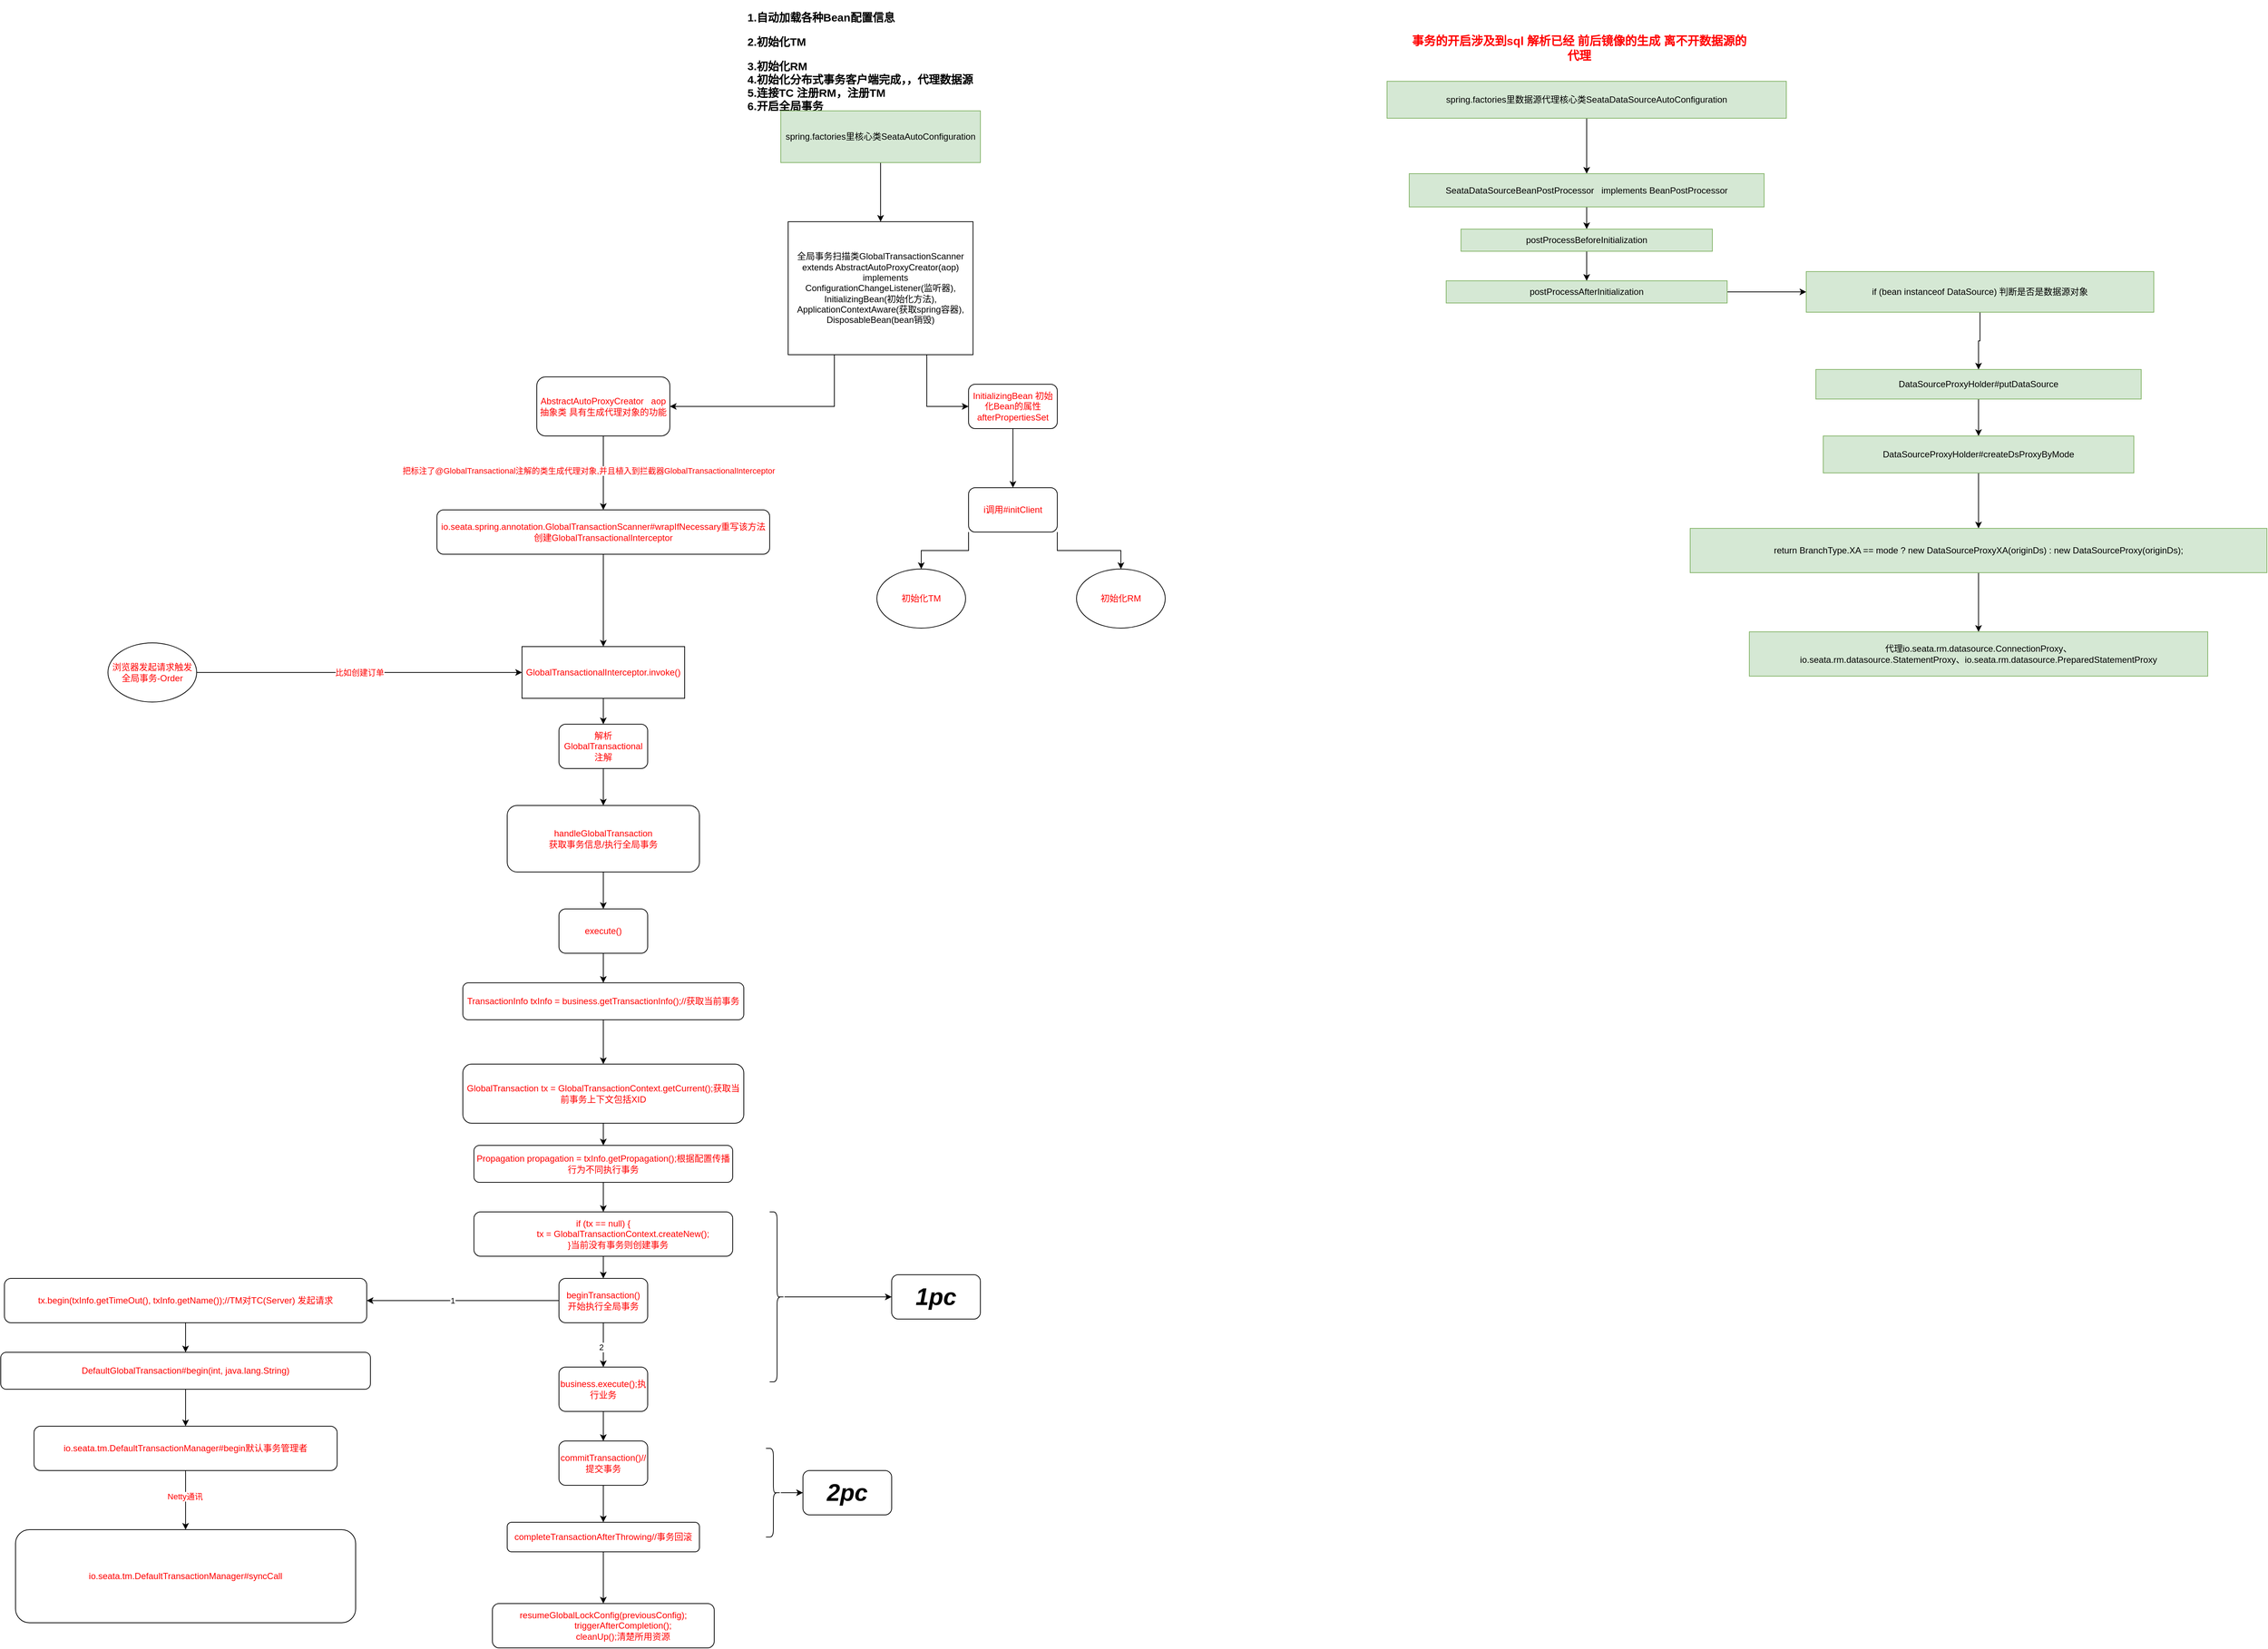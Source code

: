 <mxfile version="24.4.3" type="github">
  <diagram name="第 1 页" id="ZycuExzJnoT6AE0Q76C5">
    <mxGraphModel dx="2911" dy="1861" grid="1" gridSize="10" guides="1" tooltips="1" connect="1" arrows="1" fold="1" page="1" pageScale="1" pageWidth="827" pageHeight="1169" math="0" shadow="0">
      <root>
        <mxCell id="0" />
        <mxCell id="1" parent="0" />
        <mxCell id="teYCJ3rC2_9tq7Tjygq5-1" value="&lt;p style=&quot;font-size: 15px;&quot;&gt;&lt;font style=&quot;font-size: 15px;&quot;&gt;&lt;b&gt;1.自动加载各种Bean配置信息&lt;/b&gt;&lt;/font&gt;&lt;/p&gt;&lt;p style=&quot;font-size: 15px;&quot;&gt;&lt;span style=&quot;background-color: initial;&quot;&gt;&lt;font style=&quot;font-size: 15px;&quot;&gt;&lt;b&gt;2.初始化TM&lt;/b&gt;&lt;/font&gt;&lt;/span&gt;&lt;/p&gt;&lt;div style=&quot;font-size: 15px;&quot;&gt;&lt;font style=&quot;font-size: 15px;&quot;&gt;&lt;b&gt;3.初始化RM&lt;/b&gt;&lt;/font&gt;&lt;/div&gt;&lt;div style=&quot;font-size: 15px;&quot;&gt;&lt;font style=&quot;font-size: 15px;&quot;&gt;&lt;b&gt;4.初始化分布式事务客户端完成，，代理数据源&lt;/b&gt;&lt;/font&gt;&lt;/div&gt;&lt;div style=&quot;font-size: 15px;&quot;&gt;&lt;font style=&quot;font-size: 15px;&quot;&gt;&lt;b&gt;5.连接TC 注册RM，注册TM&lt;/b&gt;&lt;/font&gt;&lt;/div&gt;&lt;div style=&quot;font-size: 15px;&quot;&gt;&lt;font style=&quot;font-size: 15px;&quot;&gt;&lt;b&gt;6.开启全局事务&lt;/b&gt;&lt;/font&gt;&lt;/div&gt;" style="text;html=1;strokeColor=none;fillColor=none;spacing=5;spacingTop=-20;whiteSpace=wrap;overflow=hidden;rounded=0;" parent="1" vertex="1">
          <mxGeometry x="-10" y="-60" width="400" height="140" as="geometry" />
        </mxCell>
        <mxCell id="teYCJ3rC2_9tq7Tjygq5-4" value="" style="edgeStyle=orthogonalEdgeStyle;rounded=0;orthogonalLoop=1;jettySize=auto;html=1;" parent="1" source="teYCJ3rC2_9tq7Tjygq5-2" target="teYCJ3rC2_9tq7Tjygq5-3" edge="1">
          <mxGeometry relative="1" as="geometry" />
        </mxCell>
        <mxCell id="teYCJ3rC2_9tq7Tjygq5-2" value="spring.factories里核心类SeataAutoConfiguration" style="text;html=1;strokeColor=#82b366;fillColor=#d5e8d4;align=center;verticalAlign=middle;whiteSpace=wrap;rounded=0;" parent="1" vertex="1">
          <mxGeometry x="40" y="80" width="270" height="70" as="geometry" />
        </mxCell>
        <mxCell id="teYCJ3rC2_9tq7Tjygq5-8" style="edgeStyle=orthogonalEdgeStyle;rounded=0;orthogonalLoop=1;jettySize=auto;html=1;exitX=0.75;exitY=1;exitDx=0;exitDy=0;entryX=0;entryY=0.5;entryDx=0;entryDy=0;fontColor=#FF0000;" parent="1" source="teYCJ3rC2_9tq7Tjygq5-3" target="teYCJ3rC2_9tq7Tjygq5-6" edge="1">
          <mxGeometry relative="1" as="geometry" />
        </mxCell>
        <mxCell id="teYCJ3rC2_9tq7Tjygq5-9" style="edgeStyle=orthogonalEdgeStyle;rounded=0;orthogonalLoop=1;jettySize=auto;html=1;exitX=0.25;exitY=1;exitDx=0;exitDy=0;entryX=1;entryY=0.5;entryDx=0;entryDy=0;fontColor=#FF0000;" parent="1" source="teYCJ3rC2_9tq7Tjygq5-3" target="teYCJ3rC2_9tq7Tjygq5-5" edge="1">
          <mxGeometry relative="1" as="geometry" />
        </mxCell>
        <mxCell id="teYCJ3rC2_9tq7Tjygq5-3" value="全局事务扫描类GlobalTransactionScanner extends AbstractAutoProxyCreator(aop)&lt;div&gt;&amp;nbsp; &amp;nbsp; implements ConfigurationChangeListener(监听器), InitializingBean(初始化方法), ApplicationContextAware(获取spring容器), DisposableBean(bean销毁)&lt;/div&gt;" style="whiteSpace=wrap;html=1;" parent="1" vertex="1">
          <mxGeometry x="50" y="230" width="250" height="180" as="geometry" />
        </mxCell>
        <mxCell id="teYCJ3rC2_9tq7Tjygq5-11" value="" style="edgeStyle=orthogonalEdgeStyle;rounded=0;orthogonalLoop=1;jettySize=auto;html=1;fontColor=#FF0000;" parent="1" source="teYCJ3rC2_9tq7Tjygq5-5" target="teYCJ3rC2_9tq7Tjygq5-10" edge="1">
          <mxGeometry relative="1" as="geometry" />
        </mxCell>
        <mxCell id="teYCJ3rC2_9tq7Tjygq5-12" value="把标注了@GlobalTransactional注解的类生成代理对象,并且植入到拦截器GlobalTransactionalInterceptor" style="edgeLabel;html=1;align=center;verticalAlign=middle;resizable=0;points=[];fontColor=#FF0000;" parent="teYCJ3rC2_9tq7Tjygq5-11" vertex="1" connectable="0">
          <mxGeometry x="-0.064" y="1" relative="1" as="geometry">
            <mxPoint x="-21" as="offset" />
          </mxGeometry>
        </mxCell>
        <mxCell id="teYCJ3rC2_9tq7Tjygq5-5" value="&lt;font color=&quot;#ff0000&quot;&gt;AbstractAutoProxyCreator&amp;nbsp; &amp;nbsp;aop抽象类 具有生成代理对象的功能&lt;/font&gt;" style="rounded=1;whiteSpace=wrap;html=1;" parent="1" vertex="1">
          <mxGeometry x="-290" y="440" width="180" height="80" as="geometry" />
        </mxCell>
        <mxCell id="teYCJ3rC2_9tq7Tjygq5-14" value="" style="edgeStyle=orthogonalEdgeStyle;rounded=0;orthogonalLoop=1;jettySize=auto;html=1;fontColor=#FF0000;" parent="1" source="teYCJ3rC2_9tq7Tjygq5-6" target="teYCJ3rC2_9tq7Tjygq5-13" edge="1">
          <mxGeometry relative="1" as="geometry" />
        </mxCell>
        <mxCell id="teYCJ3rC2_9tq7Tjygq5-6" value="InitializingBean 初始化Bean的属性 afterPropertiesSet" style="rounded=1;whiteSpace=wrap;html=1;fontColor=#FF0000;" parent="1" vertex="1">
          <mxGeometry x="294" y="450" width="120" height="60" as="geometry" />
        </mxCell>
        <mxCell id="teYCJ3rC2_9tq7Tjygq5-23" style="edgeStyle=orthogonalEdgeStyle;rounded=0;orthogonalLoop=1;jettySize=auto;html=1;exitX=0.5;exitY=1;exitDx=0;exitDy=0;entryX=0.5;entryY=0;entryDx=0;entryDy=0;fontColor=#FF0000;" parent="1" source="teYCJ3rC2_9tq7Tjygq5-10" target="teYCJ3rC2_9tq7Tjygq5-20" edge="1">
          <mxGeometry relative="1" as="geometry" />
        </mxCell>
        <mxCell id="teYCJ3rC2_9tq7Tjygq5-10" value="io.seata.spring.annotation.GlobalTransactionScanner#wrapIfNecessary重写该方法&lt;br&gt;创建GlobalTransactionalInterceptor" style="rounded=1;whiteSpace=wrap;html=1;fontColor=#FF0000;" parent="1" vertex="1">
          <mxGeometry x="-425" y="620" width="450" height="60" as="geometry" />
        </mxCell>
        <mxCell id="teYCJ3rC2_9tq7Tjygq5-17" style="edgeStyle=orthogonalEdgeStyle;rounded=0;orthogonalLoop=1;jettySize=auto;html=1;exitX=0;exitY=1;exitDx=0;exitDy=0;fontColor=#FF0000;" parent="1" source="teYCJ3rC2_9tq7Tjygq5-13" target="teYCJ3rC2_9tq7Tjygq5-15" edge="1">
          <mxGeometry relative="1" as="geometry" />
        </mxCell>
        <mxCell id="teYCJ3rC2_9tq7Tjygq5-18" style="edgeStyle=orthogonalEdgeStyle;rounded=0;orthogonalLoop=1;jettySize=auto;html=1;exitX=1;exitY=1;exitDx=0;exitDy=0;fontColor=#FF0000;" parent="1" source="teYCJ3rC2_9tq7Tjygq5-13" target="teYCJ3rC2_9tq7Tjygq5-16" edge="1">
          <mxGeometry relative="1" as="geometry" />
        </mxCell>
        <mxCell id="teYCJ3rC2_9tq7Tjygq5-13" value="i调用#initClient" style="rounded=1;whiteSpace=wrap;html=1;fontColor=#FF0000;" parent="1" vertex="1">
          <mxGeometry x="294" y="590" width="120" height="60" as="geometry" />
        </mxCell>
        <mxCell id="teYCJ3rC2_9tq7Tjygq5-15" value="初始化TM" style="ellipse;whiteSpace=wrap;html=1;fontColor=#FF0000;" parent="1" vertex="1">
          <mxGeometry x="170" y="700" width="120" height="80" as="geometry" />
        </mxCell>
        <mxCell id="teYCJ3rC2_9tq7Tjygq5-16" value="初始化RM" style="ellipse;whiteSpace=wrap;html=1;fontColor=#FF0000;" parent="1" vertex="1">
          <mxGeometry x="440" y="700" width="120" height="80" as="geometry" />
        </mxCell>
        <mxCell id="teYCJ3rC2_9tq7Tjygq5-21" value="比如创建订单" style="edgeStyle=orthogonalEdgeStyle;rounded=0;orthogonalLoop=1;jettySize=auto;html=1;fontColor=#FF0000;" parent="1" source="teYCJ3rC2_9tq7Tjygq5-19" target="teYCJ3rC2_9tq7Tjygq5-20" edge="1">
          <mxGeometry relative="1" as="geometry" />
        </mxCell>
        <mxCell id="teYCJ3rC2_9tq7Tjygq5-19" value="浏览器发起请求触发全局事务-Order" style="ellipse;whiteSpace=wrap;html=1;fontColor=#FF0000;" parent="1" vertex="1">
          <mxGeometry x="-870" y="800" width="120" height="80" as="geometry" />
        </mxCell>
        <mxCell id="teYCJ3rC2_9tq7Tjygq5-25" value="" style="edgeStyle=orthogonalEdgeStyle;rounded=0;orthogonalLoop=1;jettySize=auto;html=1;fontColor=#FF0000;" parent="1" source="teYCJ3rC2_9tq7Tjygq5-20" target="teYCJ3rC2_9tq7Tjygq5-24" edge="1">
          <mxGeometry relative="1" as="geometry" />
        </mxCell>
        <mxCell id="teYCJ3rC2_9tq7Tjygq5-20" value="GlobalTransactionalInterceptor.invoke()" style="whiteSpace=wrap;html=1;fontColor=#FF0000;" parent="1" vertex="1">
          <mxGeometry x="-310" y="805" width="220" height="70" as="geometry" />
        </mxCell>
        <mxCell id="teYCJ3rC2_9tq7Tjygq5-27" value="" style="edgeStyle=orthogonalEdgeStyle;rounded=0;orthogonalLoop=1;jettySize=auto;html=1;fontColor=#FF0000;" parent="1" source="teYCJ3rC2_9tq7Tjygq5-24" target="teYCJ3rC2_9tq7Tjygq5-26" edge="1">
          <mxGeometry relative="1" as="geometry" />
        </mxCell>
        <mxCell id="teYCJ3rC2_9tq7Tjygq5-24" value="解析GlobalTransactional注解" style="rounded=1;whiteSpace=wrap;html=1;fontColor=#FF0000;" parent="1" vertex="1">
          <mxGeometry x="-260" y="910" width="120" height="60" as="geometry" />
        </mxCell>
        <mxCell id="teYCJ3rC2_9tq7Tjygq5-29" value="" style="edgeStyle=orthogonalEdgeStyle;rounded=0;orthogonalLoop=1;jettySize=auto;html=1;fontColor=#FF0000;" parent="1" source="teYCJ3rC2_9tq7Tjygq5-26" target="teYCJ3rC2_9tq7Tjygq5-28" edge="1">
          <mxGeometry relative="1" as="geometry" />
        </mxCell>
        <mxCell id="teYCJ3rC2_9tq7Tjygq5-26" value="handleGlobalTransaction&lt;br&gt;获取事务信息/执行全局事务" style="rounded=1;whiteSpace=wrap;html=1;fontColor=#FF0000;" parent="1" vertex="1">
          <mxGeometry x="-330" y="1020" width="260" height="90" as="geometry" />
        </mxCell>
        <mxCell id="teYCJ3rC2_9tq7Tjygq5-44" value="" style="edgeStyle=orthogonalEdgeStyle;rounded=0;orthogonalLoop=1;jettySize=auto;html=1;fontColor=#FF0000;" parent="1" source="teYCJ3rC2_9tq7Tjygq5-28" target="teYCJ3rC2_9tq7Tjygq5-40" edge="1">
          <mxGeometry relative="1" as="geometry" />
        </mxCell>
        <mxCell id="teYCJ3rC2_9tq7Tjygq5-28" value="execute()" style="rounded=1;whiteSpace=wrap;html=1;fontColor=#FF0000;" parent="1" vertex="1">
          <mxGeometry x="-260" y="1160" width="120" height="60" as="geometry" />
        </mxCell>
        <mxCell id="teYCJ3rC2_9tq7Tjygq5-33" value="" style="edgeStyle=orthogonalEdgeStyle;rounded=0;orthogonalLoop=1;jettySize=auto;html=1;fontColor=#FF0000;" parent="1" source="teYCJ3rC2_9tq7Tjygq5-30" target="teYCJ3rC2_9tq7Tjygq5-32" edge="1">
          <mxGeometry relative="1" as="geometry" />
        </mxCell>
        <mxCell id="bbbpKGn0UcV9-m-uiWOn-2" value="2" style="edgeLabel;html=1;align=center;verticalAlign=middle;resizable=0;points=[];" vertex="1" connectable="0" parent="teYCJ3rC2_9tq7Tjygq5-33">
          <mxGeometry x="0.079" y="-3" relative="1" as="geometry">
            <mxPoint as="offset" />
          </mxGeometry>
        </mxCell>
        <mxCell id="teYCJ3rC2_9tq7Tjygq5-57" value="" style="edgeStyle=orthogonalEdgeStyle;rounded=0;orthogonalLoop=1;jettySize=auto;html=1;fontColor=#FF0000;" parent="1" source="teYCJ3rC2_9tq7Tjygq5-30" target="teYCJ3rC2_9tq7Tjygq5-56" edge="1">
          <mxGeometry relative="1" as="geometry" />
        </mxCell>
        <mxCell id="bbbpKGn0UcV9-m-uiWOn-1" value="1" style="edgeLabel;html=1;align=center;verticalAlign=middle;resizable=0;points=[];" vertex="1" connectable="0" parent="teYCJ3rC2_9tq7Tjygq5-57">
          <mxGeometry x="0.111" relative="1" as="geometry">
            <mxPoint as="offset" />
          </mxGeometry>
        </mxCell>
        <mxCell id="teYCJ3rC2_9tq7Tjygq5-30" value="beginTransaction()&lt;br&gt;开始执行全局事务" style="rounded=1;whiteSpace=wrap;html=1;fontColor=#FF0000;" parent="1" vertex="1">
          <mxGeometry x="-260" y="1660" width="120" height="60" as="geometry" />
        </mxCell>
        <mxCell id="teYCJ3rC2_9tq7Tjygq5-45" value="" style="edgeStyle=orthogonalEdgeStyle;rounded=0;orthogonalLoop=1;jettySize=auto;html=1;fontColor=#FF0000;" parent="1" source="teYCJ3rC2_9tq7Tjygq5-32" target="teYCJ3rC2_9tq7Tjygq5-36" edge="1">
          <mxGeometry relative="1" as="geometry" />
        </mxCell>
        <mxCell id="teYCJ3rC2_9tq7Tjygq5-32" value="business.execute();执行业务" style="rounded=1;whiteSpace=wrap;html=1;fontColor=#FF0000;" parent="1" vertex="1">
          <mxGeometry x="-260" y="1780" width="120" height="60" as="geometry" />
        </mxCell>
        <mxCell id="teYCJ3rC2_9tq7Tjygq5-43" value="" style="edgeStyle=orthogonalEdgeStyle;rounded=0;orthogonalLoop=1;jettySize=auto;html=1;fontColor=#FF0000;" parent="1" source="teYCJ3rC2_9tq7Tjygq5-34" target="teYCJ3rC2_9tq7Tjygq5-38" edge="1">
          <mxGeometry relative="1" as="geometry" />
        </mxCell>
        <mxCell id="teYCJ3rC2_9tq7Tjygq5-34" value="completeTransactionAfterThrowing//事务回滚" style="rounded=1;whiteSpace=wrap;html=1;fontColor=#FF0000;" parent="1" vertex="1">
          <mxGeometry x="-330" y="1990" width="260" height="40" as="geometry" />
        </mxCell>
        <mxCell id="teYCJ3rC2_9tq7Tjygq5-42" value="" style="edgeStyle=orthogonalEdgeStyle;rounded=0;orthogonalLoop=1;jettySize=auto;html=1;fontColor=#FF0000;" parent="1" source="teYCJ3rC2_9tq7Tjygq5-36" target="teYCJ3rC2_9tq7Tjygq5-34" edge="1">
          <mxGeometry relative="1" as="geometry" />
        </mxCell>
        <mxCell id="teYCJ3rC2_9tq7Tjygq5-36" value="commitTransaction()//提交事务" style="rounded=1;whiteSpace=wrap;html=1;fontColor=#FF0000;" parent="1" vertex="1">
          <mxGeometry x="-260" y="1880" width="120" height="60" as="geometry" />
        </mxCell>
        <mxCell id="teYCJ3rC2_9tq7Tjygq5-38" value="&lt;div&gt;resumeGlobalLockConfig(previousConfig);&lt;/div&gt;&lt;div&gt;&amp;nbsp; &amp;nbsp; &amp;nbsp; &amp;nbsp; &amp;nbsp; &amp;nbsp; &amp;nbsp; &amp;nbsp; triggerAfterCompletion();&lt;/div&gt;&amp;nbsp; &amp;nbsp; &amp;nbsp; &amp;nbsp; &amp;nbsp; &amp;nbsp; &amp;nbsp; &amp;nbsp; cleanUp();清楚所用资源" style="rounded=1;whiteSpace=wrap;html=1;fontColor=#FF0000;" parent="1" vertex="1">
          <mxGeometry x="-350" y="2100" width="300" height="60" as="geometry" />
        </mxCell>
        <mxCell id="teYCJ3rC2_9tq7Tjygq5-48" value="" style="edgeStyle=orthogonalEdgeStyle;rounded=0;orthogonalLoop=1;jettySize=auto;html=1;fontColor=#FF0000;" parent="1" source="teYCJ3rC2_9tq7Tjygq5-40" target="teYCJ3rC2_9tq7Tjygq5-47" edge="1">
          <mxGeometry relative="1" as="geometry" />
        </mxCell>
        <mxCell id="teYCJ3rC2_9tq7Tjygq5-40" value="TransactionInfo txInfo = business.getTransactionInfo();//获取当前事务" style="rounded=1;whiteSpace=wrap;html=1;fontColor=#FF0000;" parent="1" vertex="1">
          <mxGeometry x="-390" y="1260" width="380" height="50" as="geometry" />
        </mxCell>
        <mxCell id="teYCJ3rC2_9tq7Tjygq5-50" value="" style="edgeStyle=orthogonalEdgeStyle;rounded=0;orthogonalLoop=1;jettySize=auto;html=1;fontColor=#FF0000;" parent="1" source="teYCJ3rC2_9tq7Tjygq5-47" target="teYCJ3rC2_9tq7Tjygq5-49" edge="1">
          <mxGeometry relative="1" as="geometry" />
        </mxCell>
        <mxCell id="teYCJ3rC2_9tq7Tjygq5-47" value="GlobalTransaction tx = GlobalTransactionContext.getCurrent();获取当前事务上下文包括XID" style="rounded=1;whiteSpace=wrap;html=1;fontColor=#FF0000;" parent="1" vertex="1">
          <mxGeometry x="-390" y="1370" width="380" height="80" as="geometry" />
        </mxCell>
        <mxCell id="teYCJ3rC2_9tq7Tjygq5-52" value="" style="edgeStyle=orthogonalEdgeStyle;rounded=0;orthogonalLoop=1;jettySize=auto;html=1;fontColor=#FF0000;" parent="1" source="teYCJ3rC2_9tq7Tjygq5-49" target="teYCJ3rC2_9tq7Tjygq5-51" edge="1">
          <mxGeometry relative="1" as="geometry" />
        </mxCell>
        <mxCell id="teYCJ3rC2_9tq7Tjygq5-49" value="Propagation propagation = txInfo.getPropagation();根据配置传播行为不同执行事务" style="rounded=1;whiteSpace=wrap;html=1;fontColor=#FF0000;" parent="1" vertex="1">
          <mxGeometry x="-375" y="1480" width="350" height="50" as="geometry" />
        </mxCell>
        <mxCell id="teYCJ3rC2_9tq7Tjygq5-55" style="edgeStyle=orthogonalEdgeStyle;rounded=0;orthogonalLoop=1;jettySize=auto;html=1;exitX=0.5;exitY=1;exitDx=0;exitDy=0;entryX=0.5;entryY=0;entryDx=0;entryDy=0;fontColor=#FF0000;" parent="1" source="teYCJ3rC2_9tq7Tjygq5-51" target="teYCJ3rC2_9tq7Tjygq5-30" edge="1">
          <mxGeometry relative="1" as="geometry" />
        </mxCell>
        <mxCell id="teYCJ3rC2_9tq7Tjygq5-51" value="&lt;div&gt;if (tx == null) {&lt;/div&gt;&lt;div&gt;&amp;nbsp; &amp;nbsp; &amp;nbsp; &amp;nbsp; &amp;nbsp; &amp;nbsp; &amp;nbsp; &amp;nbsp; tx = GlobalTransactionContext.createNew();&lt;/div&gt;&lt;div&gt;&amp;nbsp; &amp;nbsp; &amp;nbsp; &amp;nbsp; &amp;nbsp; &amp;nbsp; }当前没有事务则创建事务&lt;/div&gt;" style="rounded=1;whiteSpace=wrap;html=1;fontColor=#FF0000;" parent="1" vertex="1">
          <mxGeometry x="-375" y="1570" width="350" height="60" as="geometry" />
        </mxCell>
        <mxCell id="teYCJ3rC2_9tq7Tjygq5-59" value="" style="edgeStyle=orthogonalEdgeStyle;rounded=0;orthogonalLoop=1;jettySize=auto;html=1;fontColor=#FF0000;" parent="1" source="teYCJ3rC2_9tq7Tjygq5-56" target="teYCJ3rC2_9tq7Tjygq5-58" edge="1">
          <mxGeometry relative="1" as="geometry" />
        </mxCell>
        <mxCell id="teYCJ3rC2_9tq7Tjygq5-56" value="tx.begin(txInfo.getTimeOut(), txInfo.getName());//TM对TC(Server) 发起请求" style="rounded=1;whiteSpace=wrap;html=1;fontColor=#FF0000;" parent="1" vertex="1">
          <mxGeometry x="-1010" y="1660" width="490" height="60" as="geometry" />
        </mxCell>
        <mxCell id="teYCJ3rC2_9tq7Tjygq5-61" value="" style="edgeStyle=orthogonalEdgeStyle;rounded=0;orthogonalLoop=1;jettySize=auto;html=1;fontColor=#FF0000;" parent="1" source="teYCJ3rC2_9tq7Tjygq5-58" target="teYCJ3rC2_9tq7Tjygq5-60" edge="1">
          <mxGeometry relative="1" as="geometry" />
        </mxCell>
        <mxCell id="teYCJ3rC2_9tq7Tjygq5-58" value="DefaultGlobalTransaction#begin(int, java.lang.String)" style="rounded=1;whiteSpace=wrap;html=1;fontColor=#FF0000;" parent="1" vertex="1">
          <mxGeometry x="-1015" y="1760" width="500" height="50" as="geometry" />
        </mxCell>
        <mxCell id="teYCJ3rC2_9tq7Tjygq5-63" value="" style="edgeStyle=orthogonalEdgeStyle;rounded=0;orthogonalLoop=1;jettySize=auto;html=1;fontColor=#FF0000;" parent="1" source="teYCJ3rC2_9tq7Tjygq5-60" target="teYCJ3rC2_9tq7Tjygq5-62" edge="1">
          <mxGeometry relative="1" as="geometry" />
        </mxCell>
        <mxCell id="teYCJ3rC2_9tq7Tjygq5-64" value="Netty通讯" style="edgeLabel;html=1;align=center;verticalAlign=middle;resizable=0;points=[];fontColor=#FF0000;" parent="teYCJ3rC2_9tq7Tjygq5-63" vertex="1" connectable="0">
          <mxGeometry x="-0.146" y="-1" relative="1" as="geometry">
            <mxPoint y="1" as="offset" />
          </mxGeometry>
        </mxCell>
        <mxCell id="teYCJ3rC2_9tq7Tjygq5-60" value="io.seata.tm.DefaultTransactionManager#begin默认事务管理者" style="rounded=1;whiteSpace=wrap;html=1;fontColor=#FF0000;" parent="1" vertex="1">
          <mxGeometry x="-970" y="1860" width="410" height="60" as="geometry" />
        </mxCell>
        <mxCell id="teYCJ3rC2_9tq7Tjygq5-62" value="io.seata.tm.DefaultTransactionManager#syncCall" style="rounded=1;whiteSpace=wrap;html=1;fontColor=#FF0000;" parent="1" vertex="1">
          <mxGeometry x="-995" y="2000" width="460" height="126" as="geometry" />
        </mxCell>
        <mxCell id="bbbpKGn0UcV9-m-uiWOn-11" value="" style="edgeStyle=orthogonalEdgeStyle;rounded=0;orthogonalLoop=1;jettySize=auto;html=1;" edge="1" parent="1" source="teYCJ3rC2_9tq7Tjygq5-65" target="bbbpKGn0UcV9-m-uiWOn-10">
          <mxGeometry relative="1" as="geometry" />
        </mxCell>
        <mxCell id="teYCJ3rC2_9tq7Tjygq5-65" value="spring.factories里数据源代理核心类SeataDataSourceAutoConfiguration" style="text;html=1;strokeColor=#82b366;fillColor=#d5e8d4;align=center;verticalAlign=middle;whiteSpace=wrap;rounded=0;" parent="1" vertex="1">
          <mxGeometry x="860" y="40" width="540" height="50" as="geometry" />
        </mxCell>
        <mxCell id="teYCJ3rC2_9tq7Tjygq5-66" value="&lt;font style=&quot;font-size: 16px;&quot;&gt;&lt;b&gt;事务的开启涉及到sql 解析已经 前后镜像的生成 离不开数据源的代理&lt;/b&gt;&lt;/font&gt;" style="text;html=1;strokeColor=none;fillColor=none;align=center;verticalAlign=middle;whiteSpace=wrap;rounded=0;fontColor=#FF0000;" parent="1" vertex="1">
          <mxGeometry x="890" y="-40" width="460" height="70" as="geometry" />
        </mxCell>
        <mxCell id="bbbpKGn0UcV9-m-uiWOn-5" value="" style="edgeStyle=orthogonalEdgeStyle;rounded=0;orthogonalLoop=1;jettySize=auto;html=1;" edge="1" parent="1" source="bbbpKGn0UcV9-m-uiWOn-3" target="bbbpKGn0UcV9-m-uiWOn-4">
          <mxGeometry relative="1" as="geometry" />
        </mxCell>
        <mxCell id="bbbpKGn0UcV9-m-uiWOn-3" value="" style="shape=curlyBracket;whiteSpace=wrap;html=1;rounded=1;labelPosition=left;verticalLabelPosition=middle;align=right;verticalAlign=middle;rotation=-180;size=0.5;" vertex="1" parent="1">
          <mxGeometry x="25" y="1570" width="20" height="230" as="geometry" />
        </mxCell>
        <mxCell id="bbbpKGn0UcV9-m-uiWOn-4" value="&lt;b&gt;&lt;font style=&quot;font-size: 32px;&quot;&gt;&lt;i&gt;1pc&lt;/i&gt;&lt;/font&gt;&lt;/b&gt;" style="whiteSpace=wrap;html=1;align=center;rounded=1;" vertex="1" parent="1">
          <mxGeometry x="190" y="1655" width="120" height="60" as="geometry" />
        </mxCell>
        <mxCell id="bbbpKGn0UcV9-m-uiWOn-6" value="" style="edgeStyle=orthogonalEdgeStyle;rounded=0;orthogonalLoop=1;jettySize=auto;html=1;" edge="1" parent="1" source="bbbpKGn0UcV9-m-uiWOn-7" target="bbbpKGn0UcV9-m-uiWOn-8">
          <mxGeometry relative="1" as="geometry" />
        </mxCell>
        <mxCell id="bbbpKGn0UcV9-m-uiWOn-7" value="" style="shape=curlyBracket;whiteSpace=wrap;html=1;rounded=1;labelPosition=left;verticalLabelPosition=middle;align=right;verticalAlign=middle;rotation=-180;size=0.5;" vertex="1" parent="1">
          <mxGeometry x="20" y="1890" width="20" height="120" as="geometry" />
        </mxCell>
        <mxCell id="bbbpKGn0UcV9-m-uiWOn-8" value="&lt;b&gt;&lt;font style=&quot;font-size: 32px;&quot;&gt;&lt;i&gt;2pc&lt;/i&gt;&lt;/font&gt;&lt;/b&gt;" style="whiteSpace=wrap;html=1;align=center;rounded=1;" vertex="1" parent="1">
          <mxGeometry x="70" y="1920" width="120" height="60" as="geometry" />
        </mxCell>
        <mxCell id="bbbpKGn0UcV9-m-uiWOn-13" value="" style="edgeStyle=orthogonalEdgeStyle;rounded=0;orthogonalLoop=1;jettySize=auto;html=1;" edge="1" parent="1" source="bbbpKGn0UcV9-m-uiWOn-10" target="bbbpKGn0UcV9-m-uiWOn-12">
          <mxGeometry relative="1" as="geometry" />
        </mxCell>
        <mxCell id="bbbpKGn0UcV9-m-uiWOn-10" value="SeataDataSourceBeanPostProcessor&amp;nbsp; &amp;nbsp;implements BeanPostProcessor" style="whiteSpace=wrap;html=1;fillColor=#d5e8d4;strokeColor=#82b366;gradientColor=none;rounded=0;" vertex="1" parent="1">
          <mxGeometry x="890" y="165" width="480" height="45" as="geometry" />
        </mxCell>
        <mxCell id="bbbpKGn0UcV9-m-uiWOn-15" value="" style="edgeStyle=orthogonalEdgeStyle;rounded=0;orthogonalLoop=1;jettySize=auto;html=1;" edge="1" parent="1" source="bbbpKGn0UcV9-m-uiWOn-12" target="bbbpKGn0UcV9-m-uiWOn-14">
          <mxGeometry relative="1" as="geometry" />
        </mxCell>
        <mxCell id="bbbpKGn0UcV9-m-uiWOn-12" value="postProcessBeforeInitialization" style="whiteSpace=wrap;html=1;fillColor=#d5e8d4;strokeColor=#82b366;gradientColor=none;rounded=0;" vertex="1" parent="1">
          <mxGeometry x="960" y="240" width="340" height="30" as="geometry" />
        </mxCell>
        <mxCell id="bbbpKGn0UcV9-m-uiWOn-17" value="" style="edgeStyle=orthogonalEdgeStyle;rounded=0;orthogonalLoop=1;jettySize=auto;html=1;" edge="1" parent="1" source="bbbpKGn0UcV9-m-uiWOn-14" target="bbbpKGn0UcV9-m-uiWOn-16">
          <mxGeometry relative="1" as="geometry" />
        </mxCell>
        <mxCell id="bbbpKGn0UcV9-m-uiWOn-14" value="postProcessAfterInitialization" style="whiteSpace=wrap;html=1;fillColor=#d5e8d4;strokeColor=#82b366;gradientColor=none;rounded=0;" vertex="1" parent="1">
          <mxGeometry x="940" y="310" width="380" height="30" as="geometry" />
        </mxCell>
        <mxCell id="bbbpKGn0UcV9-m-uiWOn-19" value="" style="edgeStyle=orthogonalEdgeStyle;rounded=0;orthogonalLoop=1;jettySize=auto;html=1;" edge="1" parent="1" source="bbbpKGn0UcV9-m-uiWOn-16" target="bbbpKGn0UcV9-m-uiWOn-18">
          <mxGeometry relative="1" as="geometry" />
        </mxCell>
        <mxCell id="bbbpKGn0UcV9-m-uiWOn-16" value="if (bean instanceof DataSource) 判断是否是数据源对象" style="whiteSpace=wrap;html=1;fillColor=#d5e8d4;strokeColor=#82b366;gradientColor=none;rounded=0;" vertex="1" parent="1">
          <mxGeometry x="1427" y="297.5" width="470" height="55" as="geometry" />
        </mxCell>
        <mxCell id="bbbpKGn0UcV9-m-uiWOn-21" value="" style="edgeStyle=orthogonalEdgeStyle;rounded=0;orthogonalLoop=1;jettySize=auto;html=1;" edge="1" parent="1" source="bbbpKGn0UcV9-m-uiWOn-18" target="bbbpKGn0UcV9-m-uiWOn-20">
          <mxGeometry relative="1" as="geometry" />
        </mxCell>
        <mxCell id="bbbpKGn0UcV9-m-uiWOn-18" value="DataSourceProxyHolder#putDataSource" style="whiteSpace=wrap;html=1;fillColor=#d5e8d4;strokeColor=#82b366;gradientColor=none;rounded=0;" vertex="1" parent="1">
          <mxGeometry x="1440" y="430" width="440" height="40" as="geometry" />
        </mxCell>
        <mxCell id="bbbpKGn0UcV9-m-uiWOn-24" value="" style="edgeStyle=orthogonalEdgeStyle;rounded=0;orthogonalLoop=1;jettySize=auto;html=1;" edge="1" parent="1" source="bbbpKGn0UcV9-m-uiWOn-20" target="bbbpKGn0UcV9-m-uiWOn-23">
          <mxGeometry relative="1" as="geometry" />
        </mxCell>
        <mxCell id="bbbpKGn0UcV9-m-uiWOn-20" value="DataSourceProxyHolder#createDsProxyByMode" style="whiteSpace=wrap;html=1;fillColor=#d5e8d4;strokeColor=#82b366;gradientColor=none;rounded=0;" vertex="1" parent="1">
          <mxGeometry x="1450" y="520" width="420" height="50" as="geometry" />
        </mxCell>
        <mxCell id="bbbpKGn0UcV9-m-uiWOn-26" value="" style="edgeStyle=orthogonalEdgeStyle;rounded=0;orthogonalLoop=1;jettySize=auto;html=1;" edge="1" parent="1" source="bbbpKGn0UcV9-m-uiWOn-23" target="bbbpKGn0UcV9-m-uiWOn-25">
          <mxGeometry relative="1" as="geometry" />
        </mxCell>
        <mxCell id="bbbpKGn0UcV9-m-uiWOn-23" value="return BranchType.XA == mode ? new DataSourceProxyXA(originDs) : new DataSourceProxy(originDs);" style="whiteSpace=wrap;html=1;fillColor=#d5e8d4;strokeColor=#82b366;gradientColor=none;rounded=0;" vertex="1" parent="1">
          <mxGeometry x="1270" y="645" width="780" height="60" as="geometry" />
        </mxCell>
        <mxCell id="bbbpKGn0UcV9-m-uiWOn-25" value="代理io.seata.rm.datasource.ConnectionProxy、&lt;div&gt;io.seata.rm.datasource.StatementProxy、io.seata.rm.datasource.PreparedStatementProxy&lt;br&gt;&lt;/div&gt;" style="whiteSpace=wrap;html=1;fillColor=#d5e8d4;strokeColor=#82b366;gradientColor=none;rounded=0;" vertex="1" parent="1">
          <mxGeometry x="1350" y="785" width="620" height="60" as="geometry" />
        </mxCell>
      </root>
    </mxGraphModel>
  </diagram>
</mxfile>
